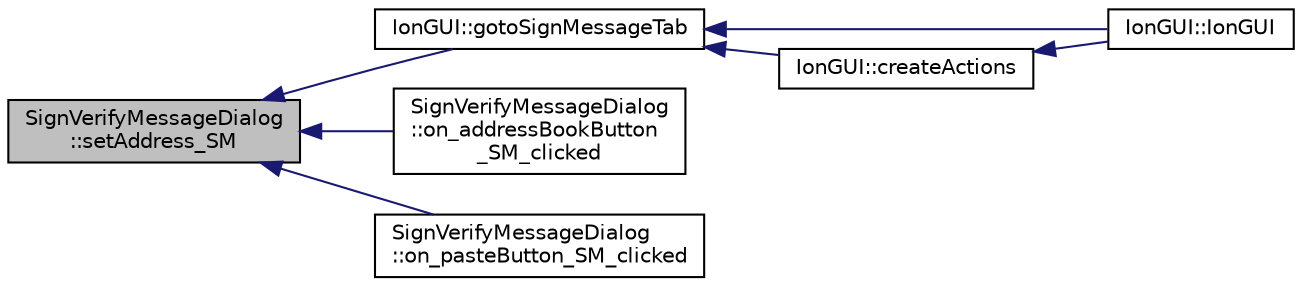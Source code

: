 digraph "SignVerifyMessageDialog::setAddress_SM"
{
  edge [fontname="Helvetica",fontsize="10",labelfontname="Helvetica",labelfontsize="10"];
  node [fontname="Helvetica",fontsize="10",shape=record];
  rankdir="LR";
  Node166 [label="SignVerifyMessageDialog\l::setAddress_SM",height=0.2,width=0.4,color="black", fillcolor="grey75", style="filled", fontcolor="black"];
  Node166 -> Node167 [dir="back",color="midnightblue",fontsize="10",style="solid",fontname="Helvetica"];
  Node167 [label="IonGUI::gotoSignMessageTab",height=0.2,width=0.4,color="black", fillcolor="white", style="filled",URL="$dc/d0b/class_ion_g_u_i.html#a975c7325fca098236e4bc3cccdc714f7",tooltip="Show Sign/Verify Message dialog and switch to sign message tab. "];
  Node167 -> Node168 [dir="back",color="midnightblue",fontsize="10",style="solid",fontname="Helvetica"];
  Node168 [label="IonGUI::IonGUI",height=0.2,width=0.4,color="black", fillcolor="white", style="filled",URL="$dc/d0b/class_ion_g_u_i.html#ad0e22e4901b039bcc987ef0328c8c5d4"];
  Node167 -> Node169 [dir="back",color="midnightblue",fontsize="10",style="solid",fontname="Helvetica"];
  Node169 [label="IonGUI::createActions",height=0.2,width=0.4,color="black", fillcolor="white", style="filled",URL="$dc/d0b/class_ion_g_u_i.html#a5a5e1c2fbc2fec3d925d654c61a8b252",tooltip="Create the main UI actions. "];
  Node169 -> Node168 [dir="back",color="midnightblue",fontsize="10",style="solid",fontname="Helvetica"];
  Node166 -> Node170 [dir="back",color="midnightblue",fontsize="10",style="solid",fontname="Helvetica"];
  Node170 [label="SignVerifyMessageDialog\l::on_addressBookButton\l_SM_clicked",height=0.2,width=0.4,color="black", fillcolor="white", style="filled",URL="$d1/d26/class_sign_verify_message_dialog.html#a792a3bd647958c8ae74286c5ab3cf205"];
  Node166 -> Node171 [dir="back",color="midnightblue",fontsize="10",style="solid",fontname="Helvetica"];
  Node171 [label="SignVerifyMessageDialog\l::on_pasteButton_SM_clicked",height=0.2,width=0.4,color="black", fillcolor="white", style="filled",URL="$d1/d26/class_sign_verify_message_dialog.html#a4f09a92302537a095c34371a77de113e"];
}
